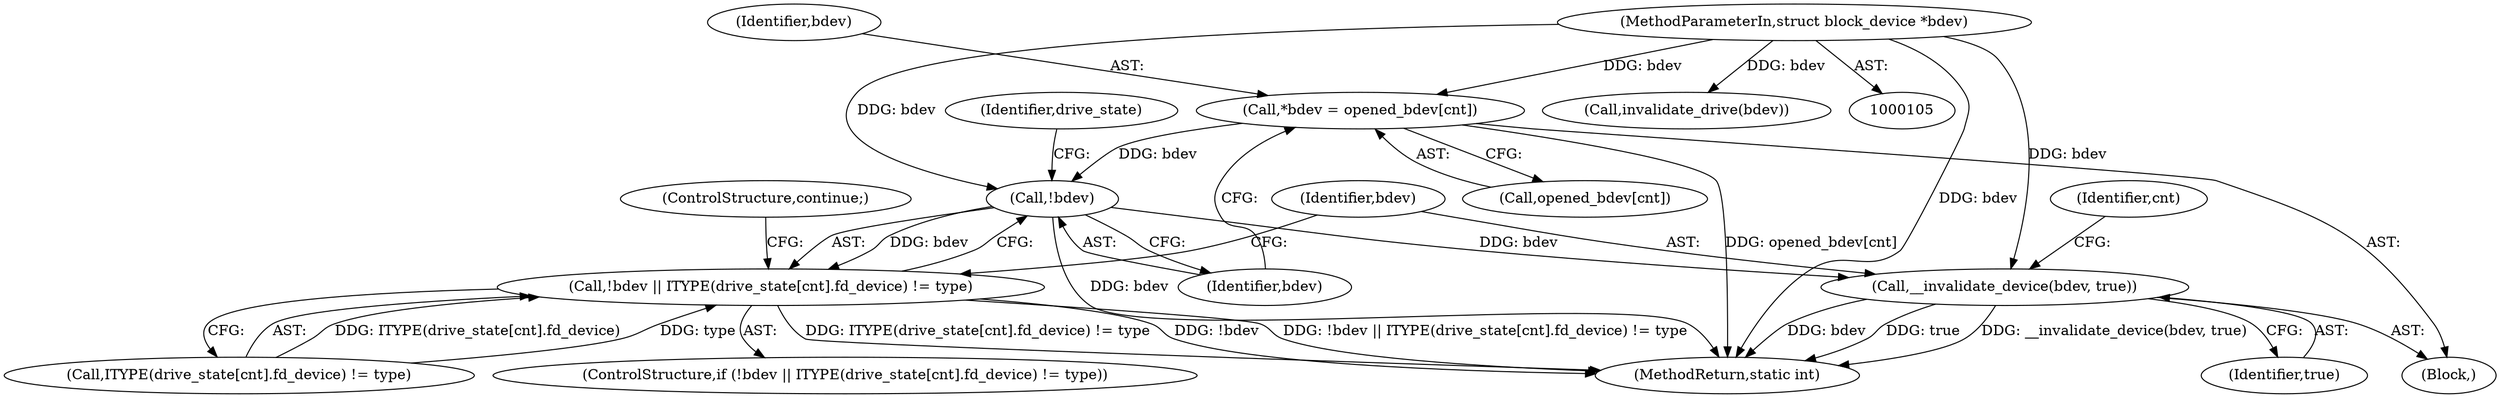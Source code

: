 digraph "0_linux_da99466ac243f15fbba65bd261bfc75ffa1532b6@API" {
"1000251" [label="(Call,*bdev = opened_bdev[cnt])"];
"1000110" [label="(MethodParameterIn,struct block_device *bdev)"];
"1000258" [label="(Call,!bdev)"];
"1000257" [label="(Call,!bdev || ITYPE(drive_state[cnt].fd_device) != type)"];
"1000269" [label="(Call,__invalidate_device(bdev, true))"];
"1000257" [label="(Call,!bdev || ITYPE(drive_state[cnt].fd_device) != type)"];
"1000268" [label="(ControlStructure,continue;)"];
"1000270" [label="(Identifier,bdev)"];
"1000253" [label="(Call,opened_bdev[cnt])"];
"1000249" [label="(Block,)"];
"1000258" [label="(Call,!bdev)"];
"1000256" [label="(ControlStructure,if (!bdev || ITYPE(drive_state[cnt].fd_device) != type))"];
"1000386" [label="(MethodReturn,static int)"];
"1000380" [label="(Call,invalidate_drive(bdev))"];
"1000252" [label="(Identifier,bdev)"];
"1000251" [label="(Call,*bdev = opened_bdev[cnt])"];
"1000110" [label="(MethodParameterIn,struct block_device *bdev)"];
"1000264" [label="(Identifier,drive_state)"];
"1000248" [label="(Identifier,cnt)"];
"1000269" [label="(Call,__invalidate_device(bdev, true))"];
"1000260" [label="(Call,ITYPE(drive_state[cnt].fd_device) != type)"];
"1000271" [label="(Identifier,true)"];
"1000259" [label="(Identifier,bdev)"];
"1000251" -> "1000249"  [label="AST: "];
"1000251" -> "1000253"  [label="CFG: "];
"1000252" -> "1000251"  [label="AST: "];
"1000253" -> "1000251"  [label="AST: "];
"1000259" -> "1000251"  [label="CFG: "];
"1000251" -> "1000386"  [label="DDG: opened_bdev[cnt]"];
"1000110" -> "1000251"  [label="DDG: bdev"];
"1000251" -> "1000258"  [label="DDG: bdev"];
"1000110" -> "1000105"  [label="AST: "];
"1000110" -> "1000386"  [label="DDG: bdev"];
"1000110" -> "1000258"  [label="DDG: bdev"];
"1000110" -> "1000269"  [label="DDG: bdev"];
"1000110" -> "1000380"  [label="DDG: bdev"];
"1000258" -> "1000257"  [label="AST: "];
"1000258" -> "1000259"  [label="CFG: "];
"1000259" -> "1000258"  [label="AST: "];
"1000264" -> "1000258"  [label="CFG: "];
"1000257" -> "1000258"  [label="CFG: "];
"1000258" -> "1000386"  [label="DDG: bdev"];
"1000258" -> "1000257"  [label="DDG: bdev"];
"1000258" -> "1000269"  [label="DDG: bdev"];
"1000257" -> "1000256"  [label="AST: "];
"1000257" -> "1000260"  [label="CFG: "];
"1000260" -> "1000257"  [label="AST: "];
"1000268" -> "1000257"  [label="CFG: "];
"1000270" -> "1000257"  [label="CFG: "];
"1000257" -> "1000386"  [label="DDG: ITYPE(drive_state[cnt].fd_device) != type"];
"1000257" -> "1000386"  [label="DDG: !bdev"];
"1000257" -> "1000386"  [label="DDG: !bdev || ITYPE(drive_state[cnt].fd_device) != type"];
"1000260" -> "1000257"  [label="DDG: ITYPE(drive_state[cnt].fd_device)"];
"1000260" -> "1000257"  [label="DDG: type"];
"1000269" -> "1000249"  [label="AST: "];
"1000269" -> "1000271"  [label="CFG: "];
"1000270" -> "1000269"  [label="AST: "];
"1000271" -> "1000269"  [label="AST: "];
"1000248" -> "1000269"  [label="CFG: "];
"1000269" -> "1000386"  [label="DDG: __invalidate_device(bdev, true)"];
"1000269" -> "1000386"  [label="DDG: bdev"];
"1000269" -> "1000386"  [label="DDG: true"];
}
